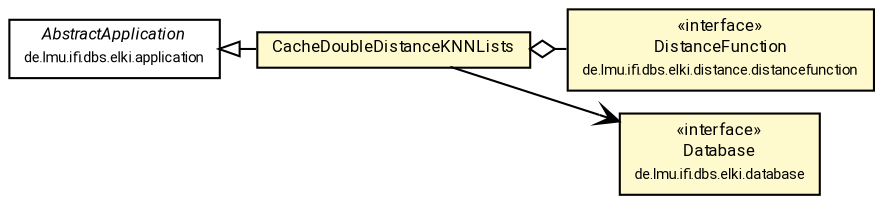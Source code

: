 #!/usr/local/bin/dot
#
# Class diagram 
# Generated by UMLGraph version R5_7_2-60-g0e99a6 (http://www.spinellis.gr/umlgraph/)
#

digraph G {
	graph [fontnames="svg"]
	edge [fontname="Roboto",fontsize=7,labelfontname="Roboto",labelfontsize=7,color="black"];
	node [fontname="Roboto",fontcolor="black",fontsize=8,shape=plaintext,margin=0,width=0,height=0];
	nodesep=0.15;
	ranksep=0.25;
	rankdir=LR;
	// de.lmu.ifi.dbs.elki.distance.distancefunction.DistanceFunction<O>
	c2283282 [label=<<table title="de.lmu.ifi.dbs.elki.distance.distancefunction.DistanceFunction" border="0" cellborder="1" cellspacing="0" cellpadding="2" bgcolor="LemonChiffon" href="../../distance/distancefunction/DistanceFunction.html" target="_parent">
		<tr><td><table border="0" cellspacing="0" cellpadding="1">
		<tr><td align="center" balign="center"> &#171;interface&#187; </td></tr>
		<tr><td align="center" balign="center"> <font face="Roboto">DistanceFunction</font> </td></tr>
		<tr><td align="center" balign="center"> <font face="Roboto" point-size="7.0">de.lmu.ifi.dbs.elki.distance.distancefunction</font> </td></tr>
		</table></td></tr>
		</table>>, URL="../../distance/distancefunction/DistanceFunction.html"];
	// de.lmu.ifi.dbs.elki.database.Database
	c2283324 [label=<<table title="de.lmu.ifi.dbs.elki.database.Database" border="0" cellborder="1" cellspacing="0" cellpadding="2" bgcolor="LemonChiffon" href="../../database/Database.html" target="_parent">
		<tr><td><table border="0" cellspacing="0" cellpadding="1">
		<tr><td align="center" balign="center"> &#171;interface&#187; </td></tr>
		<tr><td align="center" balign="center"> <font face="Roboto">Database</font> </td></tr>
		<tr><td align="center" balign="center"> <font face="Roboto" point-size="7.0">de.lmu.ifi.dbs.elki.database</font> </td></tr>
		</table></td></tr>
		</table>>, URL="../../database/Database.html"];
	// de.lmu.ifi.dbs.elki.application.AbstractApplication
	c2283326 [label=<<table title="de.lmu.ifi.dbs.elki.application.AbstractApplication" border="0" cellborder="1" cellspacing="0" cellpadding="2" href="../AbstractApplication.html" target="_parent">
		<tr><td><table border="0" cellspacing="0" cellpadding="1">
		<tr><td align="center" balign="center"> <font face="Roboto"><i>AbstractApplication</i></font> </td></tr>
		<tr><td align="center" balign="center"> <font face="Roboto" point-size="7.0">de.lmu.ifi.dbs.elki.application</font> </td></tr>
		</table></td></tr>
		</table>>, URL="../AbstractApplication.html"];
	// de.lmu.ifi.dbs.elki.application.cache.CacheDoubleDistanceKNNLists<O>
	c2285304 [label=<<table title="de.lmu.ifi.dbs.elki.application.cache.CacheDoubleDistanceKNNLists" border="0" cellborder="1" cellspacing="0" cellpadding="2" bgcolor="lemonChiffon" href="CacheDoubleDistanceKNNLists.html" target="_parent">
		<tr><td><table border="0" cellspacing="0" cellpadding="1">
		<tr><td align="center" balign="center"> <font face="Roboto">CacheDoubleDistanceKNNLists</font> </td></tr>
		</table></td></tr>
		</table>>, URL="CacheDoubleDistanceKNNLists.html"];
	// de.lmu.ifi.dbs.elki.application.cache.CacheDoubleDistanceKNNLists<O> extends de.lmu.ifi.dbs.elki.application.AbstractApplication
	c2283326 -> c2285304 [arrowtail=empty,dir=back,weight=10];
	// de.lmu.ifi.dbs.elki.application.cache.CacheDoubleDistanceKNNLists<O> has de.lmu.ifi.dbs.elki.distance.distancefunction.DistanceFunction<O>
	c2285304 -> c2283282 [arrowhead=none,arrowtail=ediamond,dir=back,weight=4];
	// de.lmu.ifi.dbs.elki.application.cache.CacheDoubleDistanceKNNLists<O> navassoc de.lmu.ifi.dbs.elki.database.Database
	c2285304 -> c2283324 [arrowhead=open,weight=1];
}

